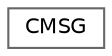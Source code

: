 digraph "类继承关系图"
{
 // LATEX_PDF_SIZE
  bgcolor="transparent";
  edge [fontname=Helvetica,fontsize=10,labelfontname=Helvetica,labelfontsize=10];
  node [fontname=Helvetica,fontsize=10,shape=box,height=0.2,width=0.4];
  rankdir="LR";
  Node0 [id="Node000000",label="CMSG",height=0.2,width=0.4,color="grey40", fillcolor="white", style="filled",URL="$struct_c_m_s_g.html",tooltip=" "];
}
